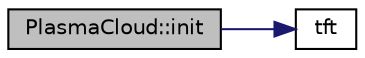 digraph "PlasmaCloud::init"
{
 // LATEX_PDF_SIZE
  edge [fontname="Helvetica",fontsize="10",labelfontname="Helvetica",labelfontsize="10"];
  node [fontname="Helvetica",fontsize="10",shape=record];
  rankdir="LR";
  Node1 [label="PlasmaCloud::init",height=0.2,width=0.4,color="black", fillcolor="grey75", style="filled", fontcolor="black",tooltip=" "];
  Node1 -> Node2 [color="midnightblue",fontsize="10",style="solid",fontname="Helvetica"];
  Node2 [label="tft",height=0.2,width=0.4,color="black", fillcolor="white", style="filled",URL="$_app_manager_8h.html#a02651bfd33ab4b159cf8e4e3ee120c2f",tooltip=" "];
}
